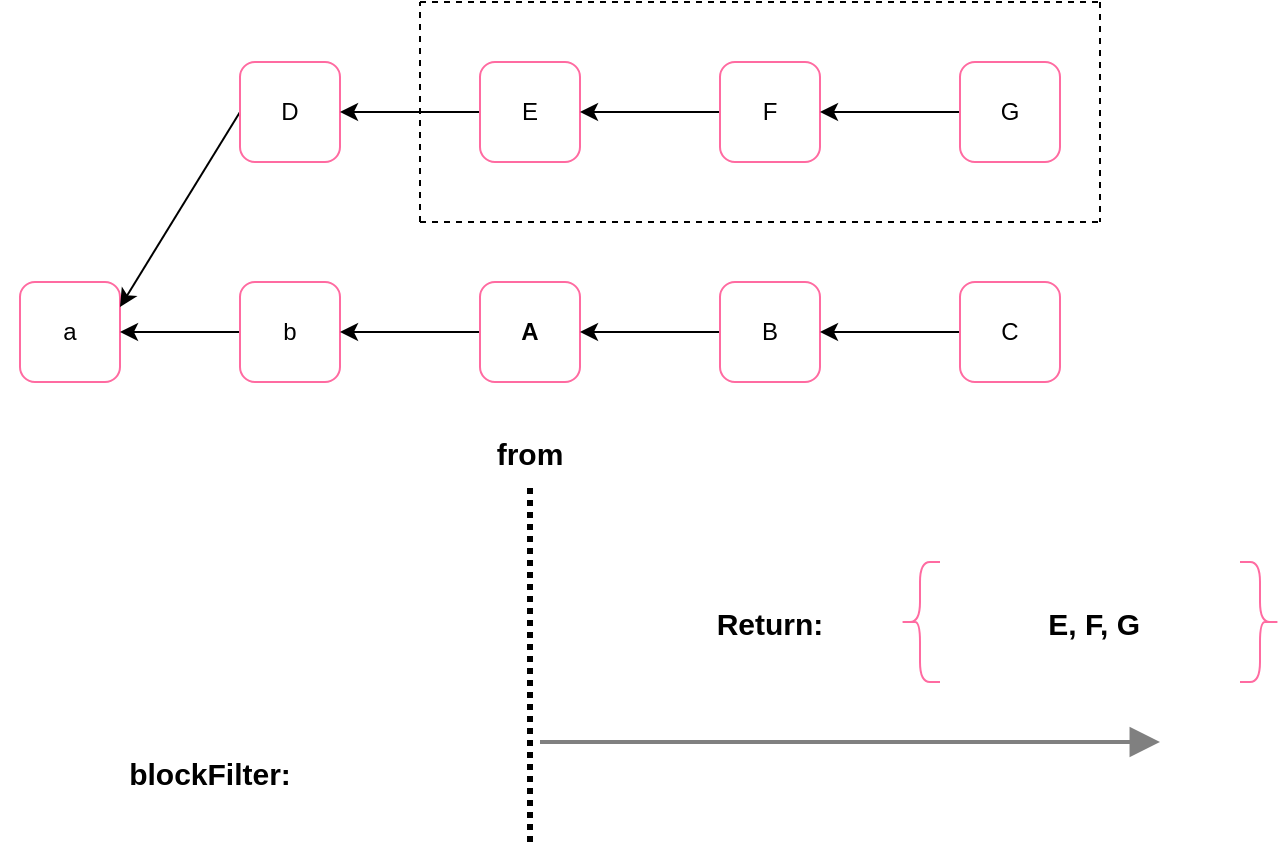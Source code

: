 <mxfile version="20.2.7" type="github">
  <diagram id="lt4nStK9NgfOu4GPjsKU" name="第 1 页">
    <mxGraphModel dx="1018" dy="633" grid="1" gridSize="10" guides="1" tooltips="1" connect="1" arrows="1" fold="1" page="1" pageScale="1" pageWidth="827" pageHeight="1169" math="0" shadow="0">
      <root>
        <mxCell id="0" />
        <mxCell id="1" parent="0" />
        <mxCell id="oc3YsVLT2hO0f6hq_eTG-1" value="a" style="rounded=1;whiteSpace=wrap;html=1;strokeColor=#FF6BA1;" vertex="1" parent="1">
          <mxGeometry x="100" y="280" width="50" height="50" as="geometry" />
        </mxCell>
        <mxCell id="oc3YsVLT2hO0f6hq_eTG-2" value="" style="edgeStyle=none;rounded=0;orthogonalLoop=1;jettySize=auto;html=1;fontSize=15;strokeWidth=1;" edge="1" parent="1" source="oc3YsVLT2hO0f6hq_eTG-3" target="oc3YsVLT2hO0f6hq_eTG-1">
          <mxGeometry relative="1" as="geometry" />
        </mxCell>
        <mxCell id="oc3YsVLT2hO0f6hq_eTG-3" value="b" style="rounded=1;whiteSpace=wrap;html=1;strokeColor=#FF6BA1;" vertex="1" parent="1">
          <mxGeometry x="210" y="280" width="50" height="50" as="geometry" />
        </mxCell>
        <mxCell id="oc3YsVLT2hO0f6hq_eTG-4" value="" style="edgeStyle=none;rounded=0;orthogonalLoop=1;jettySize=auto;html=1;fontSize=15;strokeWidth=1;" edge="1" parent="1" source="oc3YsVLT2hO0f6hq_eTG-5" target="oc3YsVLT2hO0f6hq_eTG-3">
          <mxGeometry relative="1" as="geometry" />
        </mxCell>
        <mxCell id="oc3YsVLT2hO0f6hq_eTG-5" value="&lt;b&gt;A&lt;/b&gt;" style="rounded=1;whiteSpace=wrap;html=1;strokeColor=#FF6BA1;" vertex="1" parent="1">
          <mxGeometry x="330" y="280" width="50" height="50" as="geometry" />
        </mxCell>
        <mxCell id="oc3YsVLT2hO0f6hq_eTG-6" value="" style="edgeStyle=none;rounded=0;orthogonalLoop=1;jettySize=auto;html=1;fontSize=15;strokeWidth=1;entryX=1;entryY=0.5;entryDx=0;entryDy=0;" edge="1" parent="1" source="oc3YsVLT2hO0f6hq_eTG-7" target="oc3YsVLT2hO0f6hq_eTG-5">
          <mxGeometry relative="1" as="geometry" />
        </mxCell>
        <mxCell id="oc3YsVLT2hO0f6hq_eTG-7" value="B" style="rounded=1;whiteSpace=wrap;html=1;strokeColor=#FF6BA1;" vertex="1" parent="1">
          <mxGeometry x="450" y="280" width="50" height="50" as="geometry" />
        </mxCell>
        <mxCell id="oc3YsVLT2hO0f6hq_eTG-8" value="" style="edgeStyle=none;rounded=0;orthogonalLoop=1;jettySize=auto;html=1;fontSize=15;strokeWidth=1;" edge="1" parent="1" source="oc3YsVLT2hO0f6hq_eTG-9" target="oc3YsVLT2hO0f6hq_eTG-7">
          <mxGeometry relative="1" as="geometry" />
        </mxCell>
        <mxCell id="oc3YsVLT2hO0f6hq_eTG-9" value="C" style="rounded=1;whiteSpace=wrap;html=1;strokeColor=#FF6BA1;" vertex="1" parent="1">
          <mxGeometry x="570" y="280" width="50" height="50" as="geometry" />
        </mxCell>
        <mxCell id="oc3YsVLT2hO0f6hq_eTG-10" style="edgeStyle=none;rounded=0;orthogonalLoop=1;jettySize=auto;html=1;exitX=0;exitY=0.5;exitDx=0;exitDy=0;fontSize=15;strokeWidth=1;entryX=1;entryY=0.25;entryDx=0;entryDy=0;" edge="1" parent="1" source="oc3YsVLT2hO0f6hq_eTG-11" target="oc3YsVLT2hO0f6hq_eTG-1">
          <mxGeometry relative="1" as="geometry">
            <mxPoint x="150" y="310" as="targetPoint" />
          </mxGeometry>
        </mxCell>
        <mxCell id="oc3YsVLT2hO0f6hq_eTG-11" value="D" style="rounded=1;whiteSpace=wrap;html=1;strokeColor=#FF6BA1;" vertex="1" parent="1">
          <mxGeometry x="210" y="170" width="50" height="50" as="geometry" />
        </mxCell>
        <mxCell id="oc3YsVLT2hO0f6hq_eTG-12" value="" style="edgeStyle=none;rounded=0;orthogonalLoop=1;jettySize=auto;html=1;fontSize=15;strokeWidth=1;" edge="1" parent="1" source="oc3YsVLT2hO0f6hq_eTG-13" target="oc3YsVLT2hO0f6hq_eTG-11">
          <mxGeometry relative="1" as="geometry" />
        </mxCell>
        <mxCell id="oc3YsVLT2hO0f6hq_eTG-13" value="E" style="rounded=1;whiteSpace=wrap;html=1;strokeColor=#FF6BA1;" vertex="1" parent="1">
          <mxGeometry x="330" y="170" width="50" height="50" as="geometry" />
        </mxCell>
        <mxCell id="oc3YsVLT2hO0f6hq_eTG-14" value="" style="edgeStyle=none;rounded=0;orthogonalLoop=1;jettySize=auto;html=1;fontSize=15;strokeWidth=1;" edge="1" parent="1" source="oc3YsVLT2hO0f6hq_eTG-15" target="oc3YsVLT2hO0f6hq_eTG-13">
          <mxGeometry relative="1" as="geometry" />
        </mxCell>
        <mxCell id="oc3YsVLT2hO0f6hq_eTG-15" value="F" style="rounded=1;whiteSpace=wrap;html=1;strokeColor=#FF6BA1;" vertex="1" parent="1">
          <mxGeometry x="450" y="170" width="50" height="50" as="geometry" />
        </mxCell>
        <mxCell id="oc3YsVLT2hO0f6hq_eTG-16" value="" style="edgeStyle=none;rounded=0;orthogonalLoop=1;jettySize=auto;html=1;fontSize=15;strokeWidth=1;" edge="1" parent="1" source="oc3YsVLT2hO0f6hq_eTG-17" target="oc3YsVLT2hO0f6hq_eTG-15">
          <mxGeometry relative="1" as="geometry" />
        </mxCell>
        <mxCell id="oc3YsVLT2hO0f6hq_eTG-17" value="G" style="rounded=1;whiteSpace=wrap;html=1;strokeColor=#FF6BA1;" vertex="1" parent="1">
          <mxGeometry x="570" y="170" width="50" height="50" as="geometry" />
        </mxCell>
        <mxCell id="oc3YsVLT2hO0f6hq_eTG-18" value="from" style="text;strokeColor=none;fillColor=none;align=center;verticalAlign=middle;spacingLeft=4;spacingRight=4;overflow=hidden;points=[[0,0.5],[1,0.5]];portConstraint=eastwest;rotatable=0;fontStyle=1;fontSize=15;" vertex="1" parent="1">
          <mxGeometry x="315" y="350" width="80" height="30" as="geometry" />
        </mxCell>
        <mxCell id="oc3YsVLT2hO0f6hq_eTG-19" value="" style="endArrow=none;dashed=1;html=1;rounded=0;fontSize=15;entryX=0.5;entryY=1.1;entryDx=0;entryDy=0;entryPerimeter=0;strokeWidth=3;dashPattern=1 1;" edge="1" parent="1" target="oc3YsVLT2hO0f6hq_eTG-18">
          <mxGeometry width="50" height="50" relative="1" as="geometry">
            <mxPoint x="355" y="560" as="sourcePoint" />
            <mxPoint x="420" y="410" as="targetPoint" />
          </mxGeometry>
        </mxCell>
        <mxCell id="oc3YsVLT2hO0f6hq_eTG-20" value=" E, F, G" style="text;strokeColor=none;fillColor=none;align=center;verticalAlign=middle;spacingLeft=4;spacingRight=4;overflow=hidden;points=[[0,0.5],[1,0.5]];portConstraint=eastwest;rotatable=0;fontSize=15;fontStyle=1" vertex="1" parent="1">
          <mxGeometry x="560" y="425" width="150" height="50" as="geometry" />
        </mxCell>
        <mxCell id="oc3YsVLT2hO0f6hq_eTG-21" value="" style="shape=curlyBracket;whiteSpace=wrap;html=1;rounded=1;fontSize=15;strokeColor=#FF6BA1;" vertex="1" parent="1">
          <mxGeometry x="540" y="420" width="20" height="60" as="geometry" />
        </mxCell>
        <mxCell id="oc3YsVLT2hO0f6hq_eTG-22" value="" style="shape=curlyBracket;whiteSpace=wrap;html=1;rounded=1;flipH=1;fontSize=15;strokeColor=#FF6BA1;" vertex="1" parent="1">
          <mxGeometry x="710" y="420" width="20" height="60" as="geometry" />
        </mxCell>
        <mxCell id="oc3YsVLT2hO0f6hq_eTG-23" value="" style="edgeStyle=none;html=1;strokeColor=#808080;endArrow=block;endSize=10;dashed=0;verticalAlign=bottom;strokeWidth=2;rounded=0;dashPattern=1 1;fontSize=15;" edge="1" parent="1">
          <mxGeometry width="160" relative="1" as="geometry">
            <mxPoint x="360" y="510" as="sourcePoint" />
            <mxPoint x="670" y="510" as="targetPoint" />
          </mxGeometry>
        </mxCell>
        <mxCell id="oc3YsVLT2hO0f6hq_eTG-24" value="" style="endArrow=none;dashed=1;html=1;rounded=0;fontSize=15;strokeWidth=1;" edge="1" parent="1">
          <mxGeometry width="50" height="50" relative="1" as="geometry">
            <mxPoint x="300" y="250" as="sourcePoint" />
            <mxPoint x="300" y="140" as="targetPoint" />
          </mxGeometry>
        </mxCell>
        <mxCell id="oc3YsVLT2hO0f6hq_eTG-27" value="" style="endArrow=none;dashed=1;html=1;rounded=0;fontSize=15;strokeWidth=1;" edge="1" parent="1">
          <mxGeometry width="50" height="50" relative="1" as="geometry">
            <mxPoint x="300" y="250" as="sourcePoint" />
            <mxPoint x="640" y="250" as="targetPoint" />
          </mxGeometry>
        </mxCell>
        <mxCell id="oc3YsVLT2hO0f6hq_eTG-28" value="" style="endArrow=none;dashed=1;html=1;rounded=0;fontSize=15;strokeWidth=1;" edge="1" parent="1">
          <mxGeometry width="50" height="50" relative="1" as="geometry">
            <mxPoint x="640" y="140" as="sourcePoint" />
            <mxPoint x="640" y="250" as="targetPoint" />
          </mxGeometry>
        </mxCell>
        <mxCell id="oc3YsVLT2hO0f6hq_eTG-29" value="" style="endArrow=none;dashed=1;html=1;rounded=0;fontSize=15;strokeWidth=1;" edge="1" parent="1">
          <mxGeometry width="50" height="50" relative="1" as="geometry">
            <mxPoint x="300" y="140" as="sourcePoint" />
            <mxPoint x="640" y="140" as="targetPoint" />
          </mxGeometry>
        </mxCell>
        <mxCell id="oc3YsVLT2hO0f6hq_eTG-30" value="Return:" style="text;strokeColor=none;fillColor=none;align=center;verticalAlign=middle;spacingLeft=4;spacingRight=4;overflow=hidden;points=[[0,0.5],[1,0.5]];portConstraint=eastwest;rotatable=0;fontStyle=1;fontSize=15;" vertex="1" parent="1">
          <mxGeometry x="435" y="435" width="80" height="30" as="geometry" />
        </mxCell>
        <mxCell id="oc3YsVLT2hO0f6hq_eTG-31" value="blockFilter:" style="text;strokeColor=none;fillColor=none;align=center;verticalAlign=middle;spacingLeft=4;spacingRight=4;overflow=hidden;points=[[0,0.5],[1,0.5]];portConstraint=eastwest;rotatable=0;fontStyle=1;fontSize=15;" vertex="1" parent="1">
          <mxGeometry x="90" y="490" width="210" height="70" as="geometry" />
        </mxCell>
      </root>
    </mxGraphModel>
  </diagram>
</mxfile>
